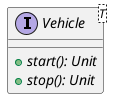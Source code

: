 @startuml
interface Vehicle<T> {
    +{abstract} start(): Unit
    +{abstract} stop(): Unit
}
@enduml
